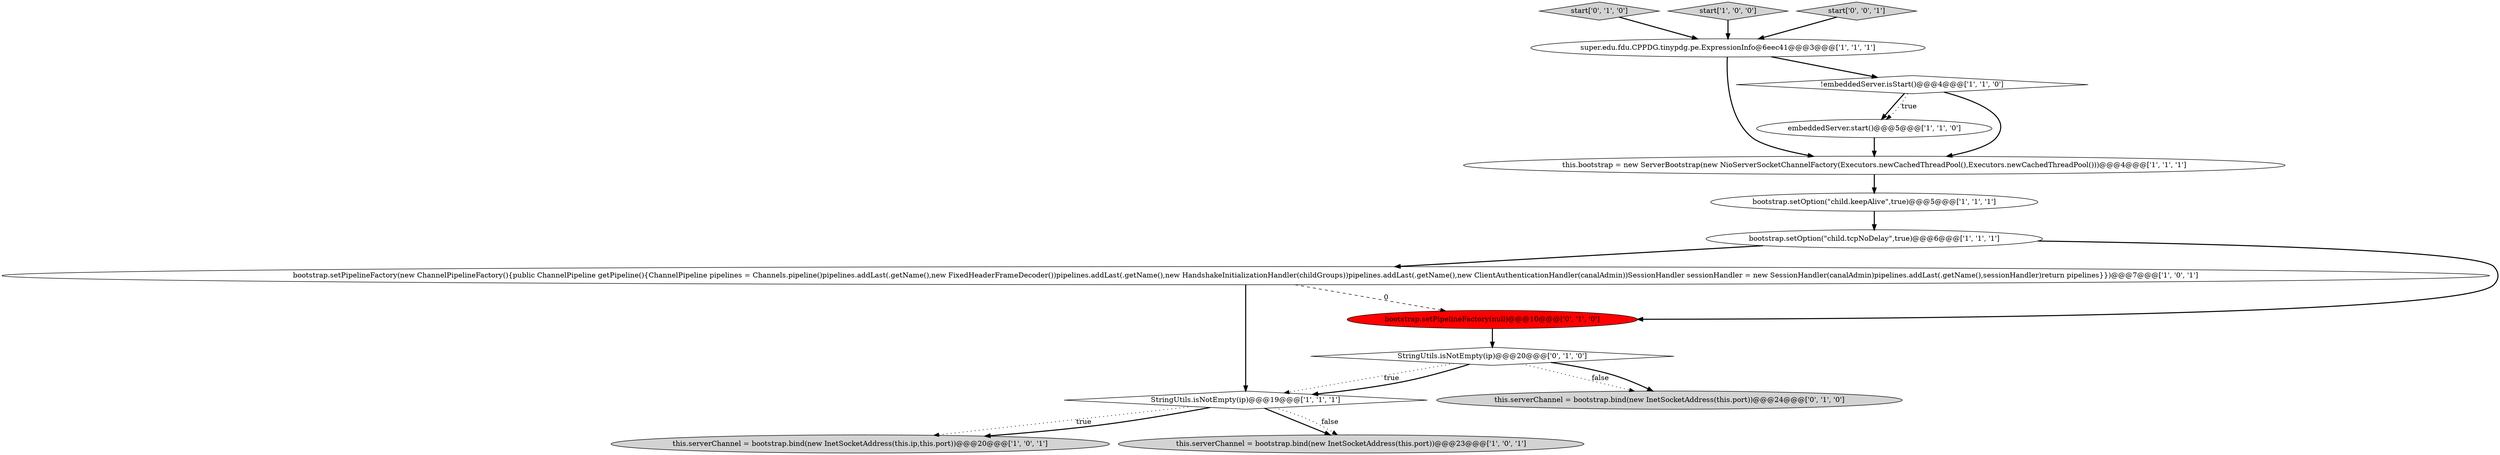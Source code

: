 digraph {
13 [style = filled, label = "start['0', '1', '0']", fillcolor = lightgray, shape = diamond image = "AAA0AAABBB2BBB"];
7 [style = filled, label = "start['1', '0', '0']", fillcolor = lightgray, shape = diamond image = "AAA0AAABBB1BBB"];
10 [style = filled, label = "bootstrap.setOption(\"child.keepAlive\",true)@@@5@@@['1', '1', '1']", fillcolor = white, shape = ellipse image = "AAA0AAABBB1BBB"];
0 [style = filled, label = "bootstrap.setOption(\"child.tcpNoDelay\",true)@@@6@@@['1', '1', '1']", fillcolor = white, shape = ellipse image = "AAA0AAABBB1BBB"];
4 [style = filled, label = "this.serverChannel = bootstrap.bind(new InetSocketAddress(this.ip,this.port))@@@20@@@['1', '0', '1']", fillcolor = lightgray, shape = ellipse image = "AAA0AAABBB1BBB"];
14 [style = filled, label = "StringUtils.isNotEmpty(ip)@@@20@@@['0', '1', '0']", fillcolor = white, shape = diamond image = "AAA0AAABBB2BBB"];
12 [style = filled, label = "this.serverChannel = bootstrap.bind(new InetSocketAddress(this.port))@@@24@@@['0', '1', '0']", fillcolor = lightgray, shape = ellipse image = "AAA0AAABBB2BBB"];
6 [style = filled, label = "super.edu.fdu.CPPDG.tinypdg.pe.ExpressionInfo@6eec41@@@3@@@['1', '1', '1']", fillcolor = white, shape = ellipse image = "AAA0AAABBB1BBB"];
3 [style = filled, label = "bootstrap.setPipelineFactory(new ChannelPipelineFactory(){public ChannelPipeline getPipeline(){ChannelPipeline pipelines = Channels.pipeline()pipelines.addLast(.getName(),new FixedHeaderFrameDecoder())pipelines.addLast(.getName(),new HandshakeInitializationHandler(childGroups))pipelines.addLast(.getName(),new ClientAuthenticationHandler(canalAdmin))SessionHandler sessionHandler = new SessionHandler(canalAdmin)pipelines.addLast(.getName(),sessionHandler)return pipelines}})@@@7@@@['1', '0', '1']", fillcolor = white, shape = ellipse image = "AAA0AAABBB1BBB"];
5 [style = filled, label = "embeddedServer.start()@@@5@@@['1', '1', '0']", fillcolor = white, shape = ellipse image = "AAA0AAABBB1BBB"];
8 [style = filled, label = "StringUtils.isNotEmpty(ip)@@@19@@@['1', '1', '1']", fillcolor = white, shape = diamond image = "AAA0AAABBB1BBB"];
15 [style = filled, label = "start['0', '0', '1']", fillcolor = lightgray, shape = diamond image = "AAA0AAABBB3BBB"];
11 [style = filled, label = "bootstrap.setPipelineFactory(null)@@@10@@@['0', '1', '0']", fillcolor = red, shape = ellipse image = "AAA1AAABBB2BBB"];
2 [style = filled, label = "this.bootstrap = new ServerBootstrap(new NioServerSocketChannelFactory(Executors.newCachedThreadPool(),Executors.newCachedThreadPool()))@@@4@@@['1', '1', '1']", fillcolor = white, shape = ellipse image = "AAA0AAABBB1BBB"];
1 [style = filled, label = "this.serverChannel = bootstrap.bind(new InetSocketAddress(this.port))@@@23@@@['1', '0', '1']", fillcolor = lightgray, shape = ellipse image = "AAA0AAABBB1BBB"];
9 [style = filled, label = "!embeddedServer.isStart()@@@4@@@['1', '1', '0']", fillcolor = white, shape = diamond image = "AAA0AAABBB1BBB"];
0->3 [style = bold, label=""];
11->14 [style = bold, label=""];
9->2 [style = bold, label=""];
0->11 [style = bold, label=""];
15->6 [style = bold, label=""];
2->10 [style = bold, label=""];
8->4 [style = dotted, label="true"];
6->2 [style = bold, label=""];
14->12 [style = dotted, label="false"];
8->1 [style = bold, label=""];
5->2 [style = bold, label=""];
3->8 [style = bold, label=""];
14->12 [style = bold, label=""];
10->0 [style = bold, label=""];
7->6 [style = bold, label=""];
14->8 [style = dotted, label="true"];
9->5 [style = bold, label=""];
14->8 [style = bold, label=""];
8->4 [style = bold, label=""];
13->6 [style = bold, label=""];
6->9 [style = bold, label=""];
8->1 [style = dotted, label="false"];
3->11 [style = dashed, label="0"];
9->5 [style = dotted, label="true"];
}
